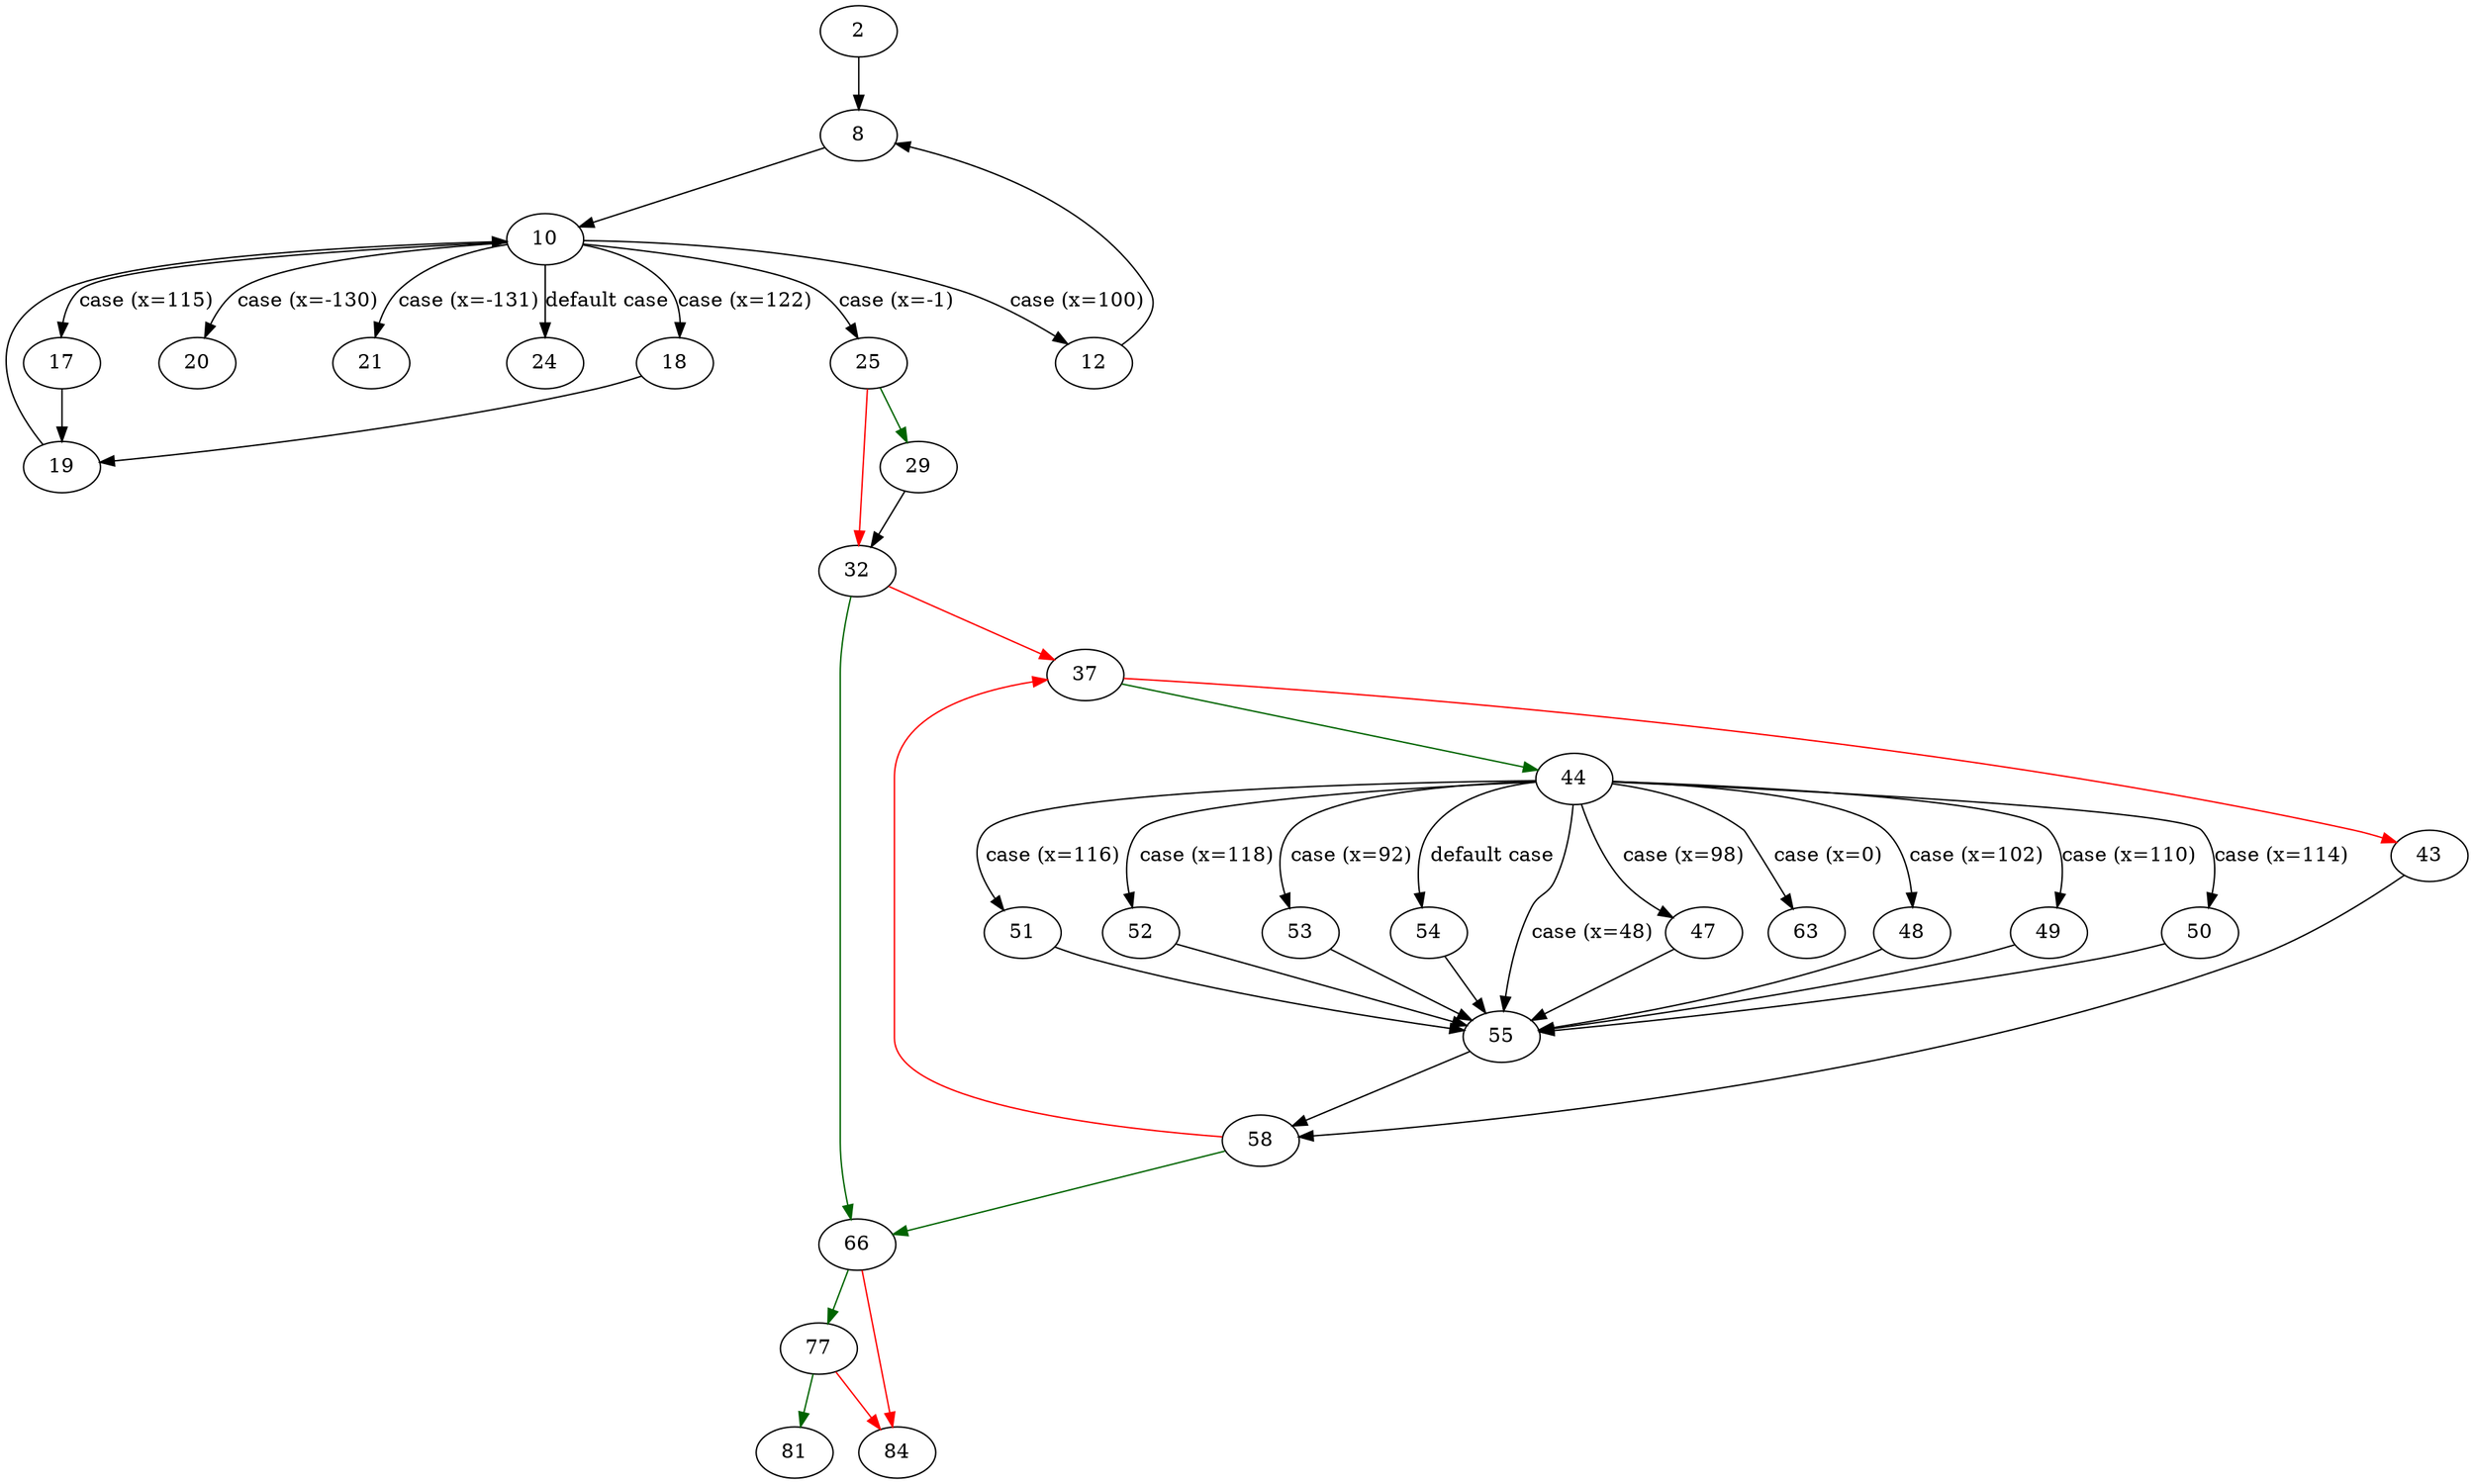 strict digraph "main" {
	// Node definitions.
	2 [entry=true];
	8;
	10;
	25;
	12;
	17;
	18;
	20;
	21;
	24;
	19;
	29;
	32;
	66;
	37;
	44;
	43;
	58;
	55;
	47;
	48;
	49;
	50;
	51;
	52;
	53;
	63;
	54;
	77;
	84;
	81;

	// Edge definitions.
	2 -> 8;
	8 -> 10;
	10 -> 25 [
		cond="case (x=-1)"
		label="case (x=-1)"
	];
	10 -> 12 [
		cond="case (x=100)"
		label="case (x=100)"
	];
	10 -> 17 [
		cond="case (x=115)"
		label="case (x=115)"
	];
	10 -> 18 [
		cond="case (x=122)"
		label="case (x=122)"
	];
	10 -> 20 [
		cond="case (x=-130)"
		label="case (x=-130)"
	];
	10 -> 21 [
		cond="case (x=-131)"
		label="case (x=-131)"
	];
	10 -> 24 [
		cond="default case"
		label="default case"
	];
	25 -> 29 [
		color=darkgreen
		cond=true
	];
	25 -> 32 [
		color=red
		cond=false
	];
	12 -> 8;
	17 -> 19;
	18 -> 19;
	19 -> 10;
	29 -> 32;
	32 -> 66 [
		color=darkgreen
		cond=true
	];
	32 -> 37 [
		color=red
		cond=false
	];
	66 -> 77 [
		color=darkgreen
		cond=true
	];
	66 -> 84 [
		color=red
		cond=false
	];
	37 -> 44 [
		color=darkgreen
		cond=true
	];
	37 -> 43 [
		color=red
		cond=false
	];
	44 -> 55 [
		cond="case (x=48)"
		label="case (x=48)"
	];
	44 -> 47 [
		cond="case (x=98)"
		label="case (x=98)"
	];
	44 -> 48 [
		cond="case (x=102)"
		label="case (x=102)"
	];
	44 -> 49 [
		cond="case (x=110)"
		label="case (x=110)"
	];
	44 -> 50 [
		cond="case (x=114)"
		label="case (x=114)"
	];
	44 -> 51 [
		cond="case (x=116)"
		label="case (x=116)"
	];
	44 -> 52 [
		cond="case (x=118)"
		label="case (x=118)"
	];
	44 -> 53 [
		cond="case (x=92)"
		label="case (x=92)"
	];
	44 -> 63 [
		cond="case (x=0)"
		label="case (x=0)"
	];
	44 -> 54 [
		cond="default case"
		label="default case"
	];
	43 -> 58;
	58 -> 66 [
		color=darkgreen
		cond=true
	];
	58 -> 37 [
		color=red
		cond=false
	];
	55 -> 58;
	47 -> 55;
	48 -> 55;
	49 -> 55;
	50 -> 55;
	51 -> 55;
	52 -> 55;
	53 -> 55;
	54 -> 55;
	77 -> 84 [
		color=red
		cond=false
	];
	77 -> 81 [
		color=darkgreen
		cond=true
	];
}